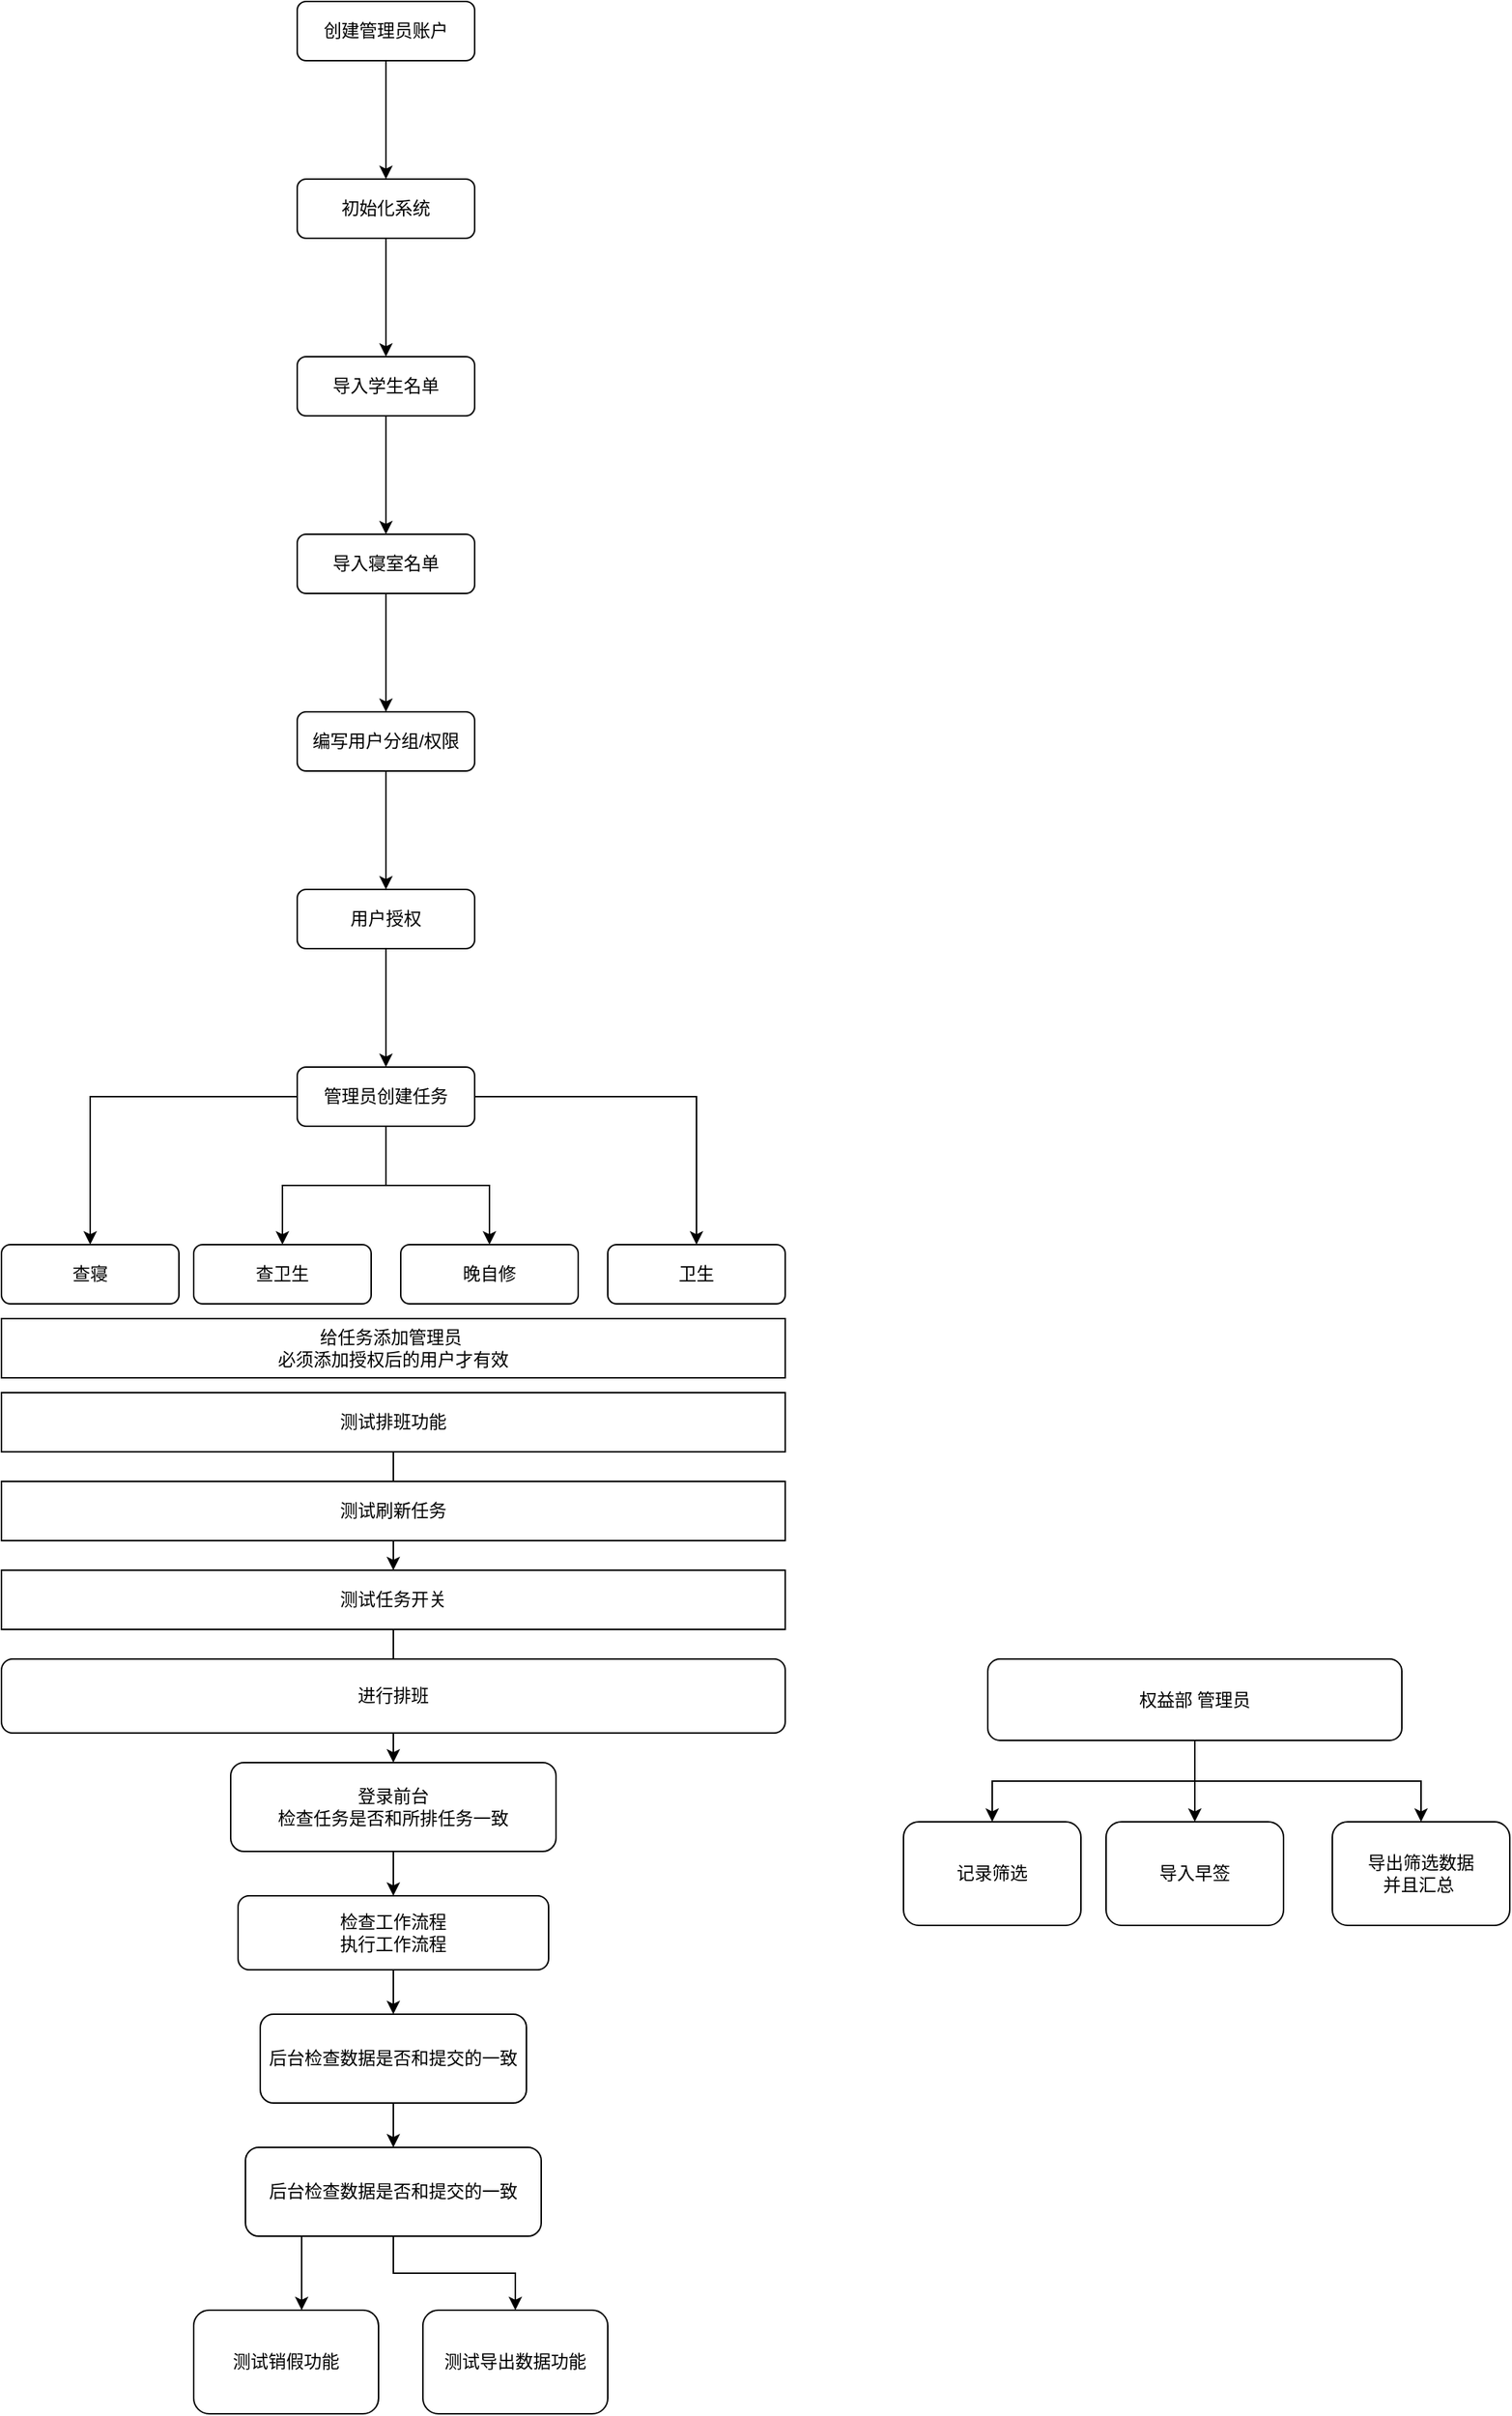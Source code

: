 <mxfile version="13.9.9" type="device"><diagram id="C5RBs43oDa-KdzZeNtuy" name="Page-1"><mxGraphModel dx="2012" dy="685" grid="1" gridSize="10" guides="1" tooltips="1" connect="1" arrows="1" fold="1" page="1" pageScale="1" pageWidth="827" pageHeight="1169" math="0" shadow="0"><root><mxCell id="WIyWlLk6GJQsqaUBKTNV-0"/><mxCell id="WIyWlLk6GJQsqaUBKTNV-1" parent="WIyWlLk6GJQsqaUBKTNV-0"/><mxCell id="DzsguDyi8L7P1nzsuPN4-1" value="" style="edgeStyle=orthogonalEdgeStyle;rounded=0;orthogonalLoop=1;jettySize=auto;html=1;" edge="1" parent="WIyWlLk6GJQsqaUBKTNV-1" source="WIyWlLk6GJQsqaUBKTNV-3" target="DzsguDyi8L7P1nzsuPN4-0"><mxGeometry relative="1" as="geometry"/></mxCell><mxCell id="WIyWlLk6GJQsqaUBKTNV-3" value="创建管理员账户" style="rounded=1;whiteSpace=wrap;html=1;fontSize=12;glass=0;strokeWidth=1;shadow=0;" parent="WIyWlLk6GJQsqaUBKTNV-1" vertex="1"><mxGeometry x="160" y="80" width="120" height="40" as="geometry"/></mxCell><mxCell id="DzsguDyi8L7P1nzsuPN4-3" value="" style="edgeStyle=orthogonalEdgeStyle;rounded=0;orthogonalLoop=1;jettySize=auto;html=1;" edge="1" parent="WIyWlLk6GJQsqaUBKTNV-1" source="DzsguDyi8L7P1nzsuPN4-0" target="DzsguDyi8L7P1nzsuPN4-2"><mxGeometry relative="1" as="geometry"/></mxCell><mxCell id="DzsguDyi8L7P1nzsuPN4-0" value="初始化系统" style="rounded=1;whiteSpace=wrap;html=1;fontSize=12;glass=0;strokeWidth=1;shadow=0;" vertex="1" parent="WIyWlLk6GJQsqaUBKTNV-1"><mxGeometry x="160" y="200" width="120" height="40" as="geometry"/></mxCell><mxCell id="DzsguDyi8L7P1nzsuPN4-5" value="" style="edgeStyle=orthogonalEdgeStyle;rounded=0;orthogonalLoop=1;jettySize=auto;html=1;" edge="1" parent="WIyWlLk6GJQsqaUBKTNV-1" source="DzsguDyi8L7P1nzsuPN4-2" target="DzsguDyi8L7P1nzsuPN4-4"><mxGeometry relative="1" as="geometry"/></mxCell><mxCell id="DzsguDyi8L7P1nzsuPN4-2" value="导入学生名单" style="rounded=1;whiteSpace=wrap;html=1;fontSize=12;glass=0;strokeWidth=1;shadow=0;" vertex="1" parent="WIyWlLk6GJQsqaUBKTNV-1"><mxGeometry x="160" y="320" width="120" height="40" as="geometry"/></mxCell><mxCell id="DzsguDyi8L7P1nzsuPN4-7" value="" style="edgeStyle=orthogonalEdgeStyle;rounded=0;orthogonalLoop=1;jettySize=auto;html=1;" edge="1" parent="WIyWlLk6GJQsqaUBKTNV-1" source="DzsguDyi8L7P1nzsuPN4-4" target="DzsguDyi8L7P1nzsuPN4-6"><mxGeometry relative="1" as="geometry"/></mxCell><mxCell id="DzsguDyi8L7P1nzsuPN4-4" value="导入寝室名单" style="rounded=1;whiteSpace=wrap;html=1;fontSize=12;glass=0;strokeWidth=1;shadow=0;" vertex="1" parent="WIyWlLk6GJQsqaUBKTNV-1"><mxGeometry x="160" y="440" width="120" height="40" as="geometry"/></mxCell><mxCell id="DzsguDyi8L7P1nzsuPN4-9" value="" style="edgeStyle=orthogonalEdgeStyle;rounded=0;orthogonalLoop=1;jettySize=auto;html=1;" edge="1" parent="WIyWlLk6GJQsqaUBKTNV-1" source="DzsguDyi8L7P1nzsuPN4-6" target="DzsguDyi8L7P1nzsuPN4-8"><mxGeometry relative="1" as="geometry"/></mxCell><mxCell id="DzsguDyi8L7P1nzsuPN4-6" value="编写用户分组/权限" style="rounded=1;whiteSpace=wrap;html=1;fontSize=12;glass=0;strokeWidth=1;shadow=0;" vertex="1" parent="WIyWlLk6GJQsqaUBKTNV-1"><mxGeometry x="160" y="560" width="120" height="40" as="geometry"/></mxCell><mxCell id="DzsguDyi8L7P1nzsuPN4-11" value="" style="edgeStyle=orthogonalEdgeStyle;rounded=0;orthogonalLoop=1;jettySize=auto;html=1;" edge="1" parent="WIyWlLk6GJQsqaUBKTNV-1" source="DzsguDyi8L7P1nzsuPN4-8" target="DzsguDyi8L7P1nzsuPN4-10"><mxGeometry relative="1" as="geometry"/></mxCell><mxCell id="DzsguDyi8L7P1nzsuPN4-8" value="用户授权" style="rounded=1;whiteSpace=wrap;html=1;fontSize=12;glass=0;strokeWidth=1;shadow=0;" vertex="1" parent="WIyWlLk6GJQsqaUBKTNV-1"><mxGeometry x="160" y="680" width="120" height="40" as="geometry"/></mxCell><mxCell id="DzsguDyi8L7P1nzsuPN4-13" value="" style="edgeStyle=orthogonalEdgeStyle;rounded=0;orthogonalLoop=1;jettySize=auto;html=1;" edge="1" parent="WIyWlLk6GJQsqaUBKTNV-1" source="DzsguDyi8L7P1nzsuPN4-10" target="DzsguDyi8L7P1nzsuPN4-12"><mxGeometry relative="1" as="geometry"/></mxCell><mxCell id="DzsguDyi8L7P1nzsuPN4-15" value="" style="edgeStyle=orthogonalEdgeStyle;rounded=0;orthogonalLoop=1;jettySize=auto;html=1;" edge="1" parent="WIyWlLk6GJQsqaUBKTNV-1" source="DzsguDyi8L7P1nzsuPN4-10" target="DzsguDyi8L7P1nzsuPN4-14"><mxGeometry relative="1" as="geometry"/></mxCell><mxCell id="DzsguDyi8L7P1nzsuPN4-17" value="" style="edgeStyle=orthogonalEdgeStyle;rounded=0;orthogonalLoop=1;jettySize=auto;html=1;" edge="1" parent="WIyWlLk6GJQsqaUBKTNV-1" source="DzsguDyi8L7P1nzsuPN4-10" target="DzsguDyi8L7P1nzsuPN4-16"><mxGeometry relative="1" as="geometry"/></mxCell><mxCell id="DzsguDyi8L7P1nzsuPN4-19" value="" style="edgeStyle=orthogonalEdgeStyle;rounded=0;orthogonalLoop=1;jettySize=auto;html=1;" edge="1" parent="WIyWlLk6GJQsqaUBKTNV-1" source="DzsguDyi8L7P1nzsuPN4-10" target="DzsguDyi8L7P1nzsuPN4-18"><mxGeometry relative="1" as="geometry"/></mxCell><mxCell id="DzsguDyi8L7P1nzsuPN4-10" value="管理员创建任务" style="rounded=1;whiteSpace=wrap;html=1;fontSize=12;glass=0;strokeWidth=1;shadow=0;" vertex="1" parent="WIyWlLk6GJQsqaUBKTNV-1"><mxGeometry x="160" y="800" width="120" height="40" as="geometry"/></mxCell><mxCell id="DzsguDyi8L7P1nzsuPN4-12" value="查寝" style="rounded=1;whiteSpace=wrap;html=1;fontSize=12;glass=0;strokeWidth=1;shadow=0;" vertex="1" parent="WIyWlLk6GJQsqaUBKTNV-1"><mxGeometry x="-40" y="920" width="120" height="40" as="geometry"/></mxCell><mxCell id="DzsguDyi8L7P1nzsuPN4-14" value="查卫生" style="rounded=1;whiteSpace=wrap;html=1;fontSize=12;glass=0;strokeWidth=1;shadow=0;" vertex="1" parent="WIyWlLk6GJQsqaUBKTNV-1"><mxGeometry x="90" y="920" width="120" height="40" as="geometry"/></mxCell><mxCell id="DzsguDyi8L7P1nzsuPN4-16" value="晚自修" style="rounded=1;whiteSpace=wrap;html=1;fontSize=12;glass=0;strokeWidth=1;shadow=0;" vertex="1" parent="WIyWlLk6GJQsqaUBKTNV-1"><mxGeometry x="230" y="920" width="120" height="40" as="geometry"/></mxCell><mxCell id="DzsguDyi8L7P1nzsuPN4-18" value="卫生" style="rounded=1;whiteSpace=wrap;html=1;fontSize=12;glass=0;strokeWidth=1;shadow=0;" vertex="1" parent="WIyWlLk6GJQsqaUBKTNV-1"><mxGeometry x="370" y="920" width="120" height="40" as="geometry"/></mxCell><mxCell id="DzsguDyi8L7P1nzsuPN4-32" value="" style="edgeStyle=orthogonalEdgeStyle;rounded=0;orthogonalLoop=1;jettySize=auto;html=1;" edge="1" parent="WIyWlLk6GJQsqaUBKTNV-1" source="DzsguDyi8L7P1nzsuPN4-20" target="DzsguDyi8L7P1nzsuPN4-22"><mxGeometry relative="1" as="geometry"/></mxCell><mxCell id="DzsguDyi8L7P1nzsuPN4-20" value="测试排班功能" style="rounded=0;whiteSpace=wrap;html=1;" vertex="1" parent="WIyWlLk6GJQsqaUBKTNV-1"><mxGeometry x="-40" y="1020" width="530" height="40" as="geometry"/></mxCell><mxCell id="DzsguDyi8L7P1nzsuPN4-21" value="测试刷新任务" style="rounded=0;whiteSpace=wrap;html=1;" vertex="1" parent="WIyWlLk6GJQsqaUBKTNV-1"><mxGeometry x="-40" y="1080" width="530" height="40" as="geometry"/></mxCell><mxCell id="DzsguDyi8L7P1nzsuPN4-33" value="" style="edgeStyle=orthogonalEdgeStyle;rounded=0;orthogonalLoop=1;jettySize=auto;html=1;" edge="1" parent="WIyWlLk6GJQsqaUBKTNV-1" source="DzsguDyi8L7P1nzsuPN4-22" target="DzsguDyi8L7P1nzsuPN4-29"><mxGeometry relative="1" as="geometry"/></mxCell><mxCell id="DzsguDyi8L7P1nzsuPN4-22" value="测试任务开关" style="rounded=0;whiteSpace=wrap;html=1;" vertex="1" parent="WIyWlLk6GJQsqaUBKTNV-1"><mxGeometry x="-40" y="1140" width="530" height="40" as="geometry"/></mxCell><mxCell id="DzsguDyi8L7P1nzsuPN4-24" value="进行排班" style="rounded=1;whiteSpace=wrap;html=1;" vertex="1" parent="WIyWlLk6GJQsqaUBKTNV-1"><mxGeometry x="-40" y="1200" width="530" height="50" as="geometry"/></mxCell><mxCell id="DzsguDyi8L7P1nzsuPN4-35" value="" style="edgeStyle=orthogonalEdgeStyle;rounded=0;orthogonalLoop=1;jettySize=auto;html=1;" edge="1" parent="WIyWlLk6GJQsqaUBKTNV-1" source="DzsguDyi8L7P1nzsuPN4-29" target="DzsguDyi8L7P1nzsuPN4-34"><mxGeometry relative="1" as="geometry"/></mxCell><mxCell id="DzsguDyi8L7P1nzsuPN4-29" value="登录前台&lt;br&gt;检查任务是否和所排任务一致" style="rounded=1;whiteSpace=wrap;html=1;" vertex="1" parent="WIyWlLk6GJQsqaUBKTNV-1"><mxGeometry x="115" y="1270" width="220" height="60" as="geometry"/></mxCell><mxCell id="DzsguDyi8L7P1nzsuPN4-31" value="给任务添加管理员&amp;nbsp;&lt;br&gt;必须添加授权后的用户才有效" style="rounded=0;whiteSpace=wrap;html=1;" vertex="1" parent="WIyWlLk6GJQsqaUBKTNV-1"><mxGeometry x="-40" y="970" width="530" height="40" as="geometry"/></mxCell><mxCell id="DzsguDyi8L7P1nzsuPN4-37" value="" style="edgeStyle=orthogonalEdgeStyle;rounded=0;orthogonalLoop=1;jettySize=auto;html=1;" edge="1" parent="WIyWlLk6GJQsqaUBKTNV-1" source="DzsguDyi8L7P1nzsuPN4-34" target="DzsguDyi8L7P1nzsuPN4-36"><mxGeometry relative="1" as="geometry"/></mxCell><mxCell id="DzsguDyi8L7P1nzsuPN4-34" value="检查工作流程&lt;br&gt;执行工作流程" style="rounded=1;whiteSpace=wrap;html=1;" vertex="1" parent="WIyWlLk6GJQsqaUBKTNV-1"><mxGeometry x="120" y="1360" width="210" height="50" as="geometry"/></mxCell><mxCell id="DzsguDyi8L7P1nzsuPN4-39" value="" style="edgeStyle=orthogonalEdgeStyle;rounded=0;orthogonalLoop=1;jettySize=auto;html=1;" edge="1" parent="WIyWlLk6GJQsqaUBKTNV-1" source="DzsguDyi8L7P1nzsuPN4-36" target="DzsguDyi8L7P1nzsuPN4-38"><mxGeometry relative="1" as="geometry"/></mxCell><mxCell id="DzsguDyi8L7P1nzsuPN4-36" value="后台检查数据是否和提交的一致" style="rounded=1;whiteSpace=wrap;html=1;" vertex="1" parent="WIyWlLk6GJQsqaUBKTNV-1"><mxGeometry x="135" y="1440" width="180" height="60" as="geometry"/></mxCell><mxCell id="DzsguDyi8L7P1nzsuPN4-41" value="" style="edgeStyle=orthogonalEdgeStyle;rounded=0;orthogonalLoop=1;jettySize=auto;html=1;" edge="1" parent="WIyWlLk6GJQsqaUBKTNV-1" source="DzsguDyi8L7P1nzsuPN4-38" target="DzsguDyi8L7P1nzsuPN4-40"><mxGeometry relative="1" as="geometry"><Array as="points"><mxPoint x="163" y="1600"/><mxPoint x="163" y="1600"/></Array></mxGeometry></mxCell><mxCell id="DzsguDyi8L7P1nzsuPN4-43" style="edgeStyle=orthogonalEdgeStyle;rounded=0;orthogonalLoop=1;jettySize=auto;html=1;" edge="1" parent="WIyWlLk6GJQsqaUBKTNV-1" source="DzsguDyi8L7P1nzsuPN4-38" target="DzsguDyi8L7P1nzsuPN4-42"><mxGeometry relative="1" as="geometry"/></mxCell><mxCell id="DzsguDyi8L7P1nzsuPN4-38" value="后台检查数据是否和提交的一致" style="rounded=1;whiteSpace=wrap;html=1;" vertex="1" parent="WIyWlLk6GJQsqaUBKTNV-1"><mxGeometry x="125" y="1530" width="200" height="60" as="geometry"/></mxCell><mxCell id="DzsguDyi8L7P1nzsuPN4-40" value="测试销假功能" style="rounded=1;whiteSpace=wrap;html=1;" vertex="1" parent="WIyWlLk6GJQsqaUBKTNV-1"><mxGeometry x="90" y="1640" width="125" height="70" as="geometry"/></mxCell><mxCell id="DzsguDyi8L7P1nzsuPN4-42" value="测试导出数据功能" style="rounded=1;whiteSpace=wrap;html=1;" vertex="1" parent="WIyWlLk6GJQsqaUBKTNV-1"><mxGeometry x="245" y="1640" width="125" height="70" as="geometry"/></mxCell><mxCell id="DzsguDyi8L7P1nzsuPN4-46" value="" style="edgeStyle=orthogonalEdgeStyle;rounded=0;orthogonalLoop=1;jettySize=auto;html=1;" edge="1" parent="WIyWlLk6GJQsqaUBKTNV-1" source="DzsguDyi8L7P1nzsuPN4-44" target="DzsguDyi8L7P1nzsuPN4-45"><mxGeometry relative="1" as="geometry"/></mxCell><mxCell id="DzsguDyi8L7P1nzsuPN4-51" style="edgeStyle=orthogonalEdgeStyle;rounded=0;orthogonalLoop=1;jettySize=auto;html=1;" edge="1" parent="WIyWlLk6GJQsqaUBKTNV-1" source="DzsguDyi8L7P1nzsuPN4-44" target="DzsguDyi8L7P1nzsuPN4-49"><mxGeometry relative="1" as="geometry"/></mxCell><mxCell id="DzsguDyi8L7P1nzsuPN4-52" style="edgeStyle=orthogonalEdgeStyle;rounded=0;orthogonalLoop=1;jettySize=auto;html=1;" edge="1" parent="WIyWlLk6GJQsqaUBKTNV-1" source="DzsguDyi8L7P1nzsuPN4-44" target="DzsguDyi8L7P1nzsuPN4-50"><mxGeometry relative="1" as="geometry"/></mxCell><mxCell id="DzsguDyi8L7P1nzsuPN4-44" value="权益部 管理员" style="rounded=1;whiteSpace=wrap;html=1;" vertex="1" parent="WIyWlLk6GJQsqaUBKTNV-1"><mxGeometry x="627" y="1200" width="280" height="55" as="geometry"/></mxCell><mxCell id="DzsguDyi8L7P1nzsuPN4-45" value="记录筛选" style="rounded=1;whiteSpace=wrap;html=1;" vertex="1" parent="WIyWlLk6GJQsqaUBKTNV-1"><mxGeometry x="570" y="1310" width="120" height="70" as="geometry"/></mxCell><mxCell id="DzsguDyi8L7P1nzsuPN4-49" value="导入早签" style="rounded=1;whiteSpace=wrap;html=1;" vertex="1" parent="WIyWlLk6GJQsqaUBKTNV-1"><mxGeometry x="707" y="1310" width="120" height="70" as="geometry"/></mxCell><mxCell id="DzsguDyi8L7P1nzsuPN4-50" value="导出筛选数据 &lt;br&gt;并且汇总&amp;nbsp;" style="rounded=1;whiteSpace=wrap;html=1;" vertex="1" parent="WIyWlLk6GJQsqaUBKTNV-1"><mxGeometry x="860" y="1310" width="120" height="70" as="geometry"/></mxCell></root></mxGraphModel></diagram></mxfile>